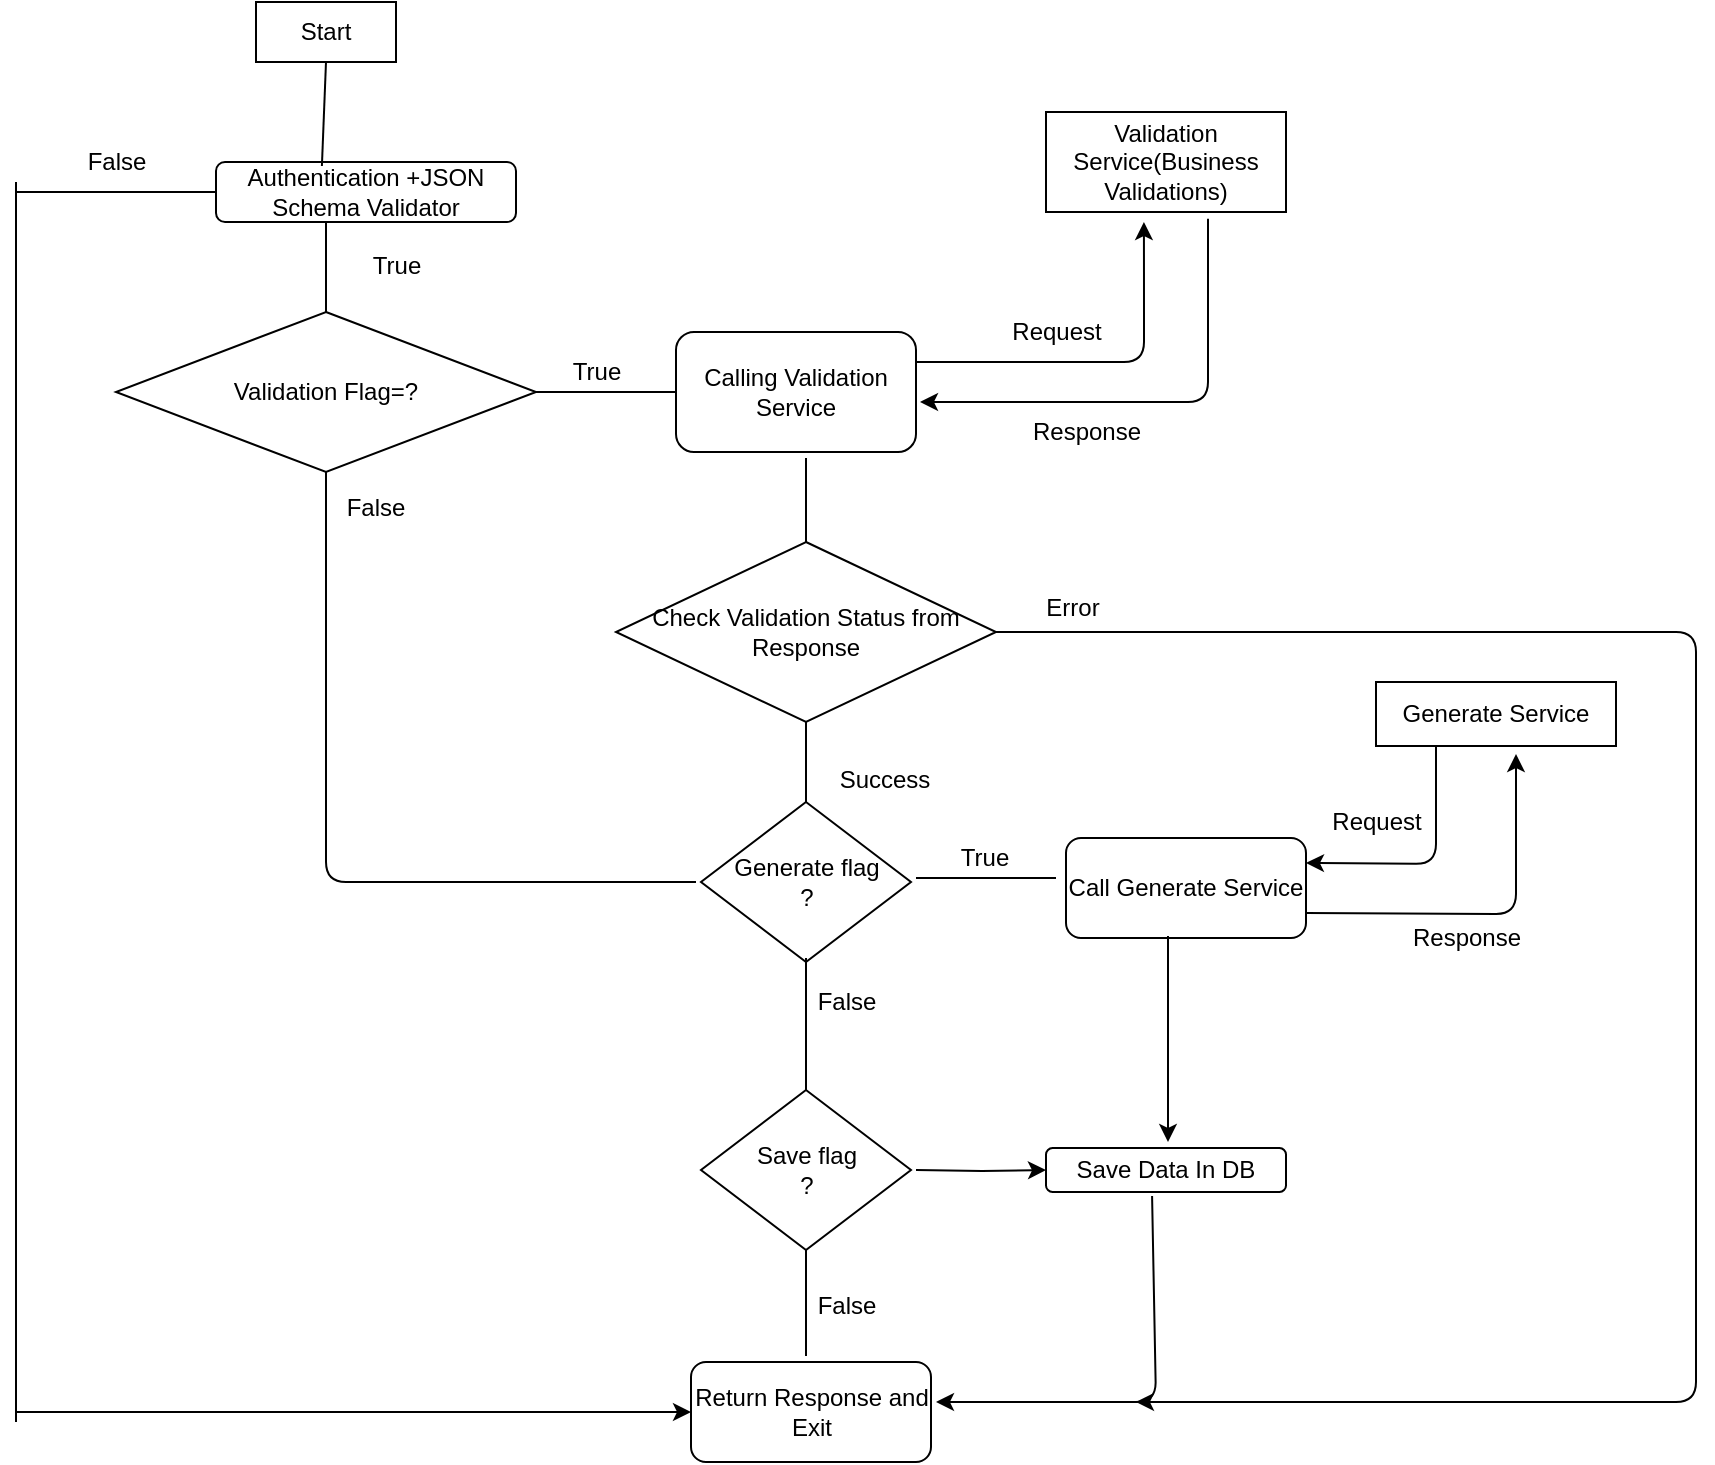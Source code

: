 <mxfile version="12.3.6" type="github" pages="1"><diagram id="xiJk5G61xMUJUDRHYKaw" name="Page-1"><mxGraphModel dx="868" dy="460" grid="1" gridSize="10" guides="1" tooltips="1" connect="1" arrows="1" fold="1" page="1" pageScale="1" pageWidth="827" pageHeight="1169" math="0" shadow="0"><root><mxCell id="0"/><mxCell id="1" parent="0"/><mxCell id="4CjrMrHLkPPKwnNksKbP-1" value="Start" style="rounded=0;whiteSpace=wrap;html=1;" vertex="1" parent="1"><mxGeometry x="320" width="70" height="30" as="geometry"/></mxCell><mxCell id="4CjrMrHLkPPKwnNksKbP-4" value="" style="endArrow=none;html=1;" edge="1" parent="1"><mxGeometry width="50" height="50" relative="1" as="geometry"><mxPoint x="355" y="120" as="sourcePoint"/><mxPoint x="355" y="110" as="targetPoint"/><Array as="points"><mxPoint x="355" y="140"/><mxPoint x="355" y="160"/></Array></mxGeometry></mxCell><mxCell id="4CjrMrHLkPPKwnNksKbP-5" value="Validation Flag=?" style="rhombus;whiteSpace=wrap;html=1;" vertex="1" parent="1"><mxGeometry x="250" y="155" width="210" height="80" as="geometry"/></mxCell><mxCell id="4CjrMrHLkPPKwnNksKbP-6" value="Calling Validation Service" style="rounded=1;whiteSpace=wrap;html=1;" vertex="1" parent="1"><mxGeometry x="530" y="165" width="120" height="60" as="geometry"/></mxCell><mxCell id="4CjrMrHLkPPKwnNksKbP-7" value="" style="endArrow=none;html=1;entryX=0;entryY=0.5;entryDx=0;entryDy=0;exitX=1;exitY=0.5;exitDx=0;exitDy=0;" edge="1" parent="1" source="4CjrMrHLkPPKwnNksKbP-5" target="4CjrMrHLkPPKwnNksKbP-6"><mxGeometry width="50" height="50" relative="1" as="geometry"><mxPoint x="250" y="270" as="sourcePoint"/><mxPoint x="300" y="220" as="targetPoint"/></mxGeometry></mxCell><mxCell id="4CjrMrHLkPPKwnNksKbP-8" value="True" style="text;html=1;align=center;verticalAlign=middle;resizable=0;points=[];;autosize=1;" vertex="1" parent="1"><mxGeometry x="470" y="175" width="40" height="20" as="geometry"/></mxCell><mxCell id="4CjrMrHLkPPKwnNksKbP-9" value="False" style="text;html=1;strokeColor=none;fillColor=none;align=center;verticalAlign=middle;whiteSpace=wrap;rounded=0;" vertex="1" parent="1"><mxGeometry x="360" y="242.5" width="40" height="20" as="geometry"/></mxCell><mxCell id="4CjrMrHLkPPKwnNksKbP-10" value="" style="endArrow=none;html=1;entryX=0.5;entryY=1;entryDx=0;entryDy=0;" edge="1" parent="1" target="4CjrMrHLkPPKwnNksKbP-5"><mxGeometry width="50" height="50" relative="1" as="geometry"><mxPoint x="540" y="440" as="sourcePoint"/><mxPoint x="300" y="250" as="targetPoint"/><Array as="points"><mxPoint x="355" y="440"/></Array></mxGeometry></mxCell><mxCell id="4CjrMrHLkPPKwnNksKbP-88" value="" style="edgeStyle=orthogonalEdgeStyle;rounded=0;orthogonalLoop=1;jettySize=auto;html=1;entryX=0;entryY=0.5;entryDx=0;entryDy=0;" edge="1" parent="1" target="4CjrMrHLkPPKwnNksKbP-11"><mxGeometry relative="1" as="geometry"><mxPoint x="650" y="584" as="sourcePoint"/><mxPoint x="690" y="550" as="targetPoint"/></mxGeometry></mxCell><mxCell id="4CjrMrHLkPPKwnNksKbP-11" value="Save Data In DB" style="rounded=1;whiteSpace=wrap;html=1;" vertex="1" parent="1"><mxGeometry x="715" y="573" width="120" height="22" as="geometry"/></mxCell><mxCell id="4CjrMrHLkPPKwnNksKbP-14" value="Validation Service(Business Validations)" style="rounded=0;whiteSpace=wrap;html=1;" vertex="1" parent="1"><mxGeometry x="715" y="55" width="120" height="50" as="geometry"/></mxCell><mxCell id="4CjrMrHLkPPKwnNksKbP-16" value="Request" style="text;html=1;align=center;verticalAlign=middle;resizable=0;points=[];;autosize=1;" vertex="1" parent="1"><mxGeometry x="690" y="155" width="60" height="20" as="geometry"/></mxCell><mxCell id="4CjrMrHLkPPKwnNksKbP-17" value="" style="endArrow=classic;html=1;exitX=1;exitY=0.25;exitDx=0;exitDy=0;entryX=0.408;entryY=1.1;entryDx=0;entryDy=0;entryPerimeter=0;" edge="1" parent="1" source="4CjrMrHLkPPKwnNksKbP-6" target="4CjrMrHLkPPKwnNksKbP-14"><mxGeometry width="50" height="50" relative="1" as="geometry"><mxPoint x="250" y="400" as="sourcePoint"/><mxPoint x="770" y="110" as="targetPoint"/><Array as="points"><mxPoint x="764" y="180"/><mxPoint x="764" y="145"/></Array></mxGeometry></mxCell><mxCell id="4CjrMrHLkPPKwnNksKbP-18" value="" style="endArrow=classic;html=1;exitX=0.675;exitY=1.067;exitDx=0;exitDy=0;exitPerimeter=0;" edge="1" parent="1" source="4CjrMrHLkPPKwnNksKbP-14"><mxGeometry width="50" height="50" relative="1" as="geometry"><mxPoint x="750" y="150" as="sourcePoint"/><mxPoint x="652" y="200" as="targetPoint"/><Array as="points"><mxPoint x="796" y="160"/><mxPoint x="796" y="200"/></Array></mxGeometry></mxCell><mxCell id="4CjrMrHLkPPKwnNksKbP-21" value="Response" style="text;html=1;align=center;verticalAlign=middle;resizable=0;points=[];;autosize=1;" vertex="1" parent="1"><mxGeometry x="700" y="205" width="70" height="20" as="geometry"/></mxCell><mxCell id="4CjrMrHLkPPKwnNksKbP-24" value="Generate Service" style="rounded=0;whiteSpace=wrap;html=1;" vertex="1" parent="1"><mxGeometry x="880" y="340" width="120" height="32" as="geometry"/></mxCell><mxCell id="4CjrMrHLkPPKwnNksKbP-25" value="Authentication +JSON Schema Validator" style="rounded=1;whiteSpace=wrap;html=1;" vertex="1" parent="1"><mxGeometry x="300" y="80" width="150" height="30" as="geometry"/></mxCell><mxCell id="4CjrMrHLkPPKwnNksKbP-27" value="" style="endArrow=none;html=1;entryX=0.5;entryY=1;entryDx=0;entryDy=0;exitX=0.353;exitY=0.067;exitDx=0;exitDy=0;exitPerimeter=0;" edge="1" parent="1" source="4CjrMrHLkPPKwnNksKbP-25" target="4CjrMrHLkPPKwnNksKbP-1"><mxGeometry width="50" height="50" relative="1" as="geometry"><mxPoint x="335" y="85" as="sourcePoint"/><mxPoint x="385" y="35" as="targetPoint"/></mxGeometry></mxCell><mxCell id="4CjrMrHLkPPKwnNksKbP-30" value="Check Validation Status from Response" style="rhombus;whiteSpace=wrap;html=1;" vertex="1" parent="1"><mxGeometry x="500" y="270" width="190" height="90" as="geometry"/></mxCell><mxCell id="4CjrMrHLkPPKwnNksKbP-31" value="" style="endArrow=none;html=1;exitX=0.5;exitY=0;exitDx=0;exitDy=0;" edge="1" parent="1" source="4CjrMrHLkPPKwnNksKbP-30"><mxGeometry width="50" height="50" relative="1" as="geometry"><mxPoint x="560" y="270" as="sourcePoint"/><mxPoint x="595" y="228" as="targetPoint"/></mxGeometry></mxCell><mxCell id="4CjrMrHLkPPKwnNksKbP-39" value="Error" style="text;html=1;align=center;verticalAlign=middle;resizable=0;points=[];;autosize=1;" vertex="1" parent="1"><mxGeometry x="708" y="293" width="40" height="20" as="geometry"/></mxCell><mxCell id="4CjrMrHLkPPKwnNksKbP-40" value="Call Generate Service" style="rounded=1;whiteSpace=wrap;html=1;" vertex="1" parent="1"><mxGeometry x="725" y="418" width="120" height="50" as="geometry"/></mxCell><mxCell id="4CjrMrHLkPPKwnNksKbP-42" value="" style="endArrow=none;html=1;" edge="1" parent="1"><mxGeometry width="50" height="50" relative="1" as="geometry"><mxPoint x="595" y="410" as="sourcePoint"/><mxPoint x="595" y="360" as="targetPoint"/></mxGeometry></mxCell><mxCell id="4CjrMrHLkPPKwnNksKbP-43" value="Save flag&lt;br&gt;?" style="rhombus;whiteSpace=wrap;html=1;" vertex="1" parent="1"><mxGeometry x="542.5" y="544" width="105" height="80" as="geometry"/></mxCell><mxCell id="4CjrMrHLkPPKwnNksKbP-44" value="Success" style="text;html=1;align=center;verticalAlign=middle;resizable=0;points=[];;autosize=1;" vertex="1" parent="1"><mxGeometry x="604" y="379" width="60" height="20" as="geometry"/></mxCell><mxCell id="4CjrMrHLkPPKwnNksKbP-47" value="True" style="text;html=1;align=center;verticalAlign=middle;resizable=0;points=[];;autosize=1;" vertex="1" parent="1"><mxGeometry x="664" y="418" width="40" height="20" as="geometry"/></mxCell><mxCell id="4CjrMrHLkPPKwnNksKbP-51" value="" style="endArrow=classic;html=1;exitX=1;exitY=0.75;exitDx=0;exitDy=0;" edge="1" parent="1" source="4CjrMrHLkPPKwnNksKbP-40"><mxGeometry width="50" height="50" relative="1" as="geometry"><mxPoint x="786" y="466.5" as="sourcePoint"/><mxPoint x="950" y="376" as="targetPoint"/><Array as="points"><mxPoint x="950" y="456"/></Array></mxGeometry></mxCell><mxCell id="4CjrMrHLkPPKwnNksKbP-52" value="&lt;span style=&quot;color: rgba(0 , 0 , 0 , 0) ; font-family: monospace ; font-size: 0px&quot;&gt;R&lt;/span&gt;" style="text;html=1;align=center;verticalAlign=middle;resizable=0;points=[];;autosize=1;" vertex="1" parent="1"><mxGeometry x="835" y="416" width="20" height="20" as="geometry"/></mxCell><mxCell id="4CjrMrHLkPPKwnNksKbP-54" value="Request" style="text;html=1;align=center;verticalAlign=middle;resizable=0;points=[];;autosize=1;" vertex="1" parent="1"><mxGeometry x="850" y="400" width="60" height="20" as="geometry"/></mxCell><mxCell id="4CjrMrHLkPPKwnNksKbP-55" value="" style="endArrow=classic;html=1;entryX=1;entryY=0.25;entryDx=0;entryDy=0;exitX=0.25;exitY=1;exitDx=0;exitDy=0;" edge="1" parent="1" source="4CjrMrHLkPPKwnNksKbP-24" target="4CjrMrHLkPPKwnNksKbP-40"><mxGeometry width="50" height="50" relative="1" as="geometry"><mxPoint x="910" y="380" as="sourcePoint"/><mxPoint x="820" y="458" as="targetPoint"/><Array as="points"><mxPoint x="910" y="431"/></Array></mxGeometry></mxCell><mxCell id="4CjrMrHLkPPKwnNksKbP-56" value="Response" style="text;html=1;align=center;verticalAlign=middle;resizable=0;points=[];;autosize=1;" vertex="1" parent="1"><mxGeometry x="890" y="458" width="70" height="20" as="geometry"/></mxCell><mxCell id="4CjrMrHLkPPKwnNksKbP-57" value="True" style="text;html=1;align=center;verticalAlign=middle;resizable=0;points=[];;autosize=1;" vertex="1" parent="1"><mxGeometry x="370" y="122" width="40" height="20" as="geometry"/></mxCell><mxCell id="4CjrMrHLkPPKwnNksKbP-58" value="False" style="text;html=1;align=center;verticalAlign=middle;resizable=0;points=[];;autosize=1;" vertex="1" parent="1"><mxGeometry x="230" y="70" width="40" height="20" as="geometry"/></mxCell><mxCell id="4CjrMrHLkPPKwnNksKbP-60" value="Generate flag&lt;br&gt;?" style="rhombus;whiteSpace=wrap;html=1;" vertex="1" parent="1"><mxGeometry x="542.5" y="400" width="105" height="80" as="geometry"/></mxCell><mxCell id="4CjrMrHLkPPKwnNksKbP-67" value="" style="endArrow=none;html=1;" edge="1" parent="1"><mxGeometry width="50" height="50" relative="1" as="geometry"><mxPoint x="650" y="438" as="sourcePoint"/><mxPoint x="720" y="438" as="targetPoint"/></mxGeometry></mxCell><mxCell id="4CjrMrHLkPPKwnNksKbP-68" value="False" style="text;html=1;align=center;verticalAlign=middle;resizable=0;points=[];;autosize=1;" vertex="1" parent="1"><mxGeometry x="595" y="490" width="40" height="20" as="geometry"/></mxCell><mxCell id="4CjrMrHLkPPKwnNksKbP-70" value="" style="endArrow=none;html=1;exitX=0.5;exitY=0;exitDx=0;exitDy=0;" edge="1" parent="1" source="4CjrMrHLkPPKwnNksKbP-43"><mxGeometry width="50" height="50" relative="1" as="geometry"><mxPoint x="590" y="540" as="sourcePoint"/><mxPoint x="595" y="478" as="targetPoint"/><Array as="points"/></mxGeometry></mxCell><mxCell id="4CjrMrHLkPPKwnNksKbP-76" value="" style="endArrow=none;html=1;entryX=0.5;entryY=1;entryDx=0;entryDy=0;" edge="1" parent="1" target="4CjrMrHLkPPKwnNksKbP-43"><mxGeometry width="50" height="50" relative="1" as="geometry"><mxPoint x="595" y="677" as="sourcePoint"/><mxPoint x="590" y="624" as="targetPoint"/></mxGeometry></mxCell><mxCell id="4CjrMrHLkPPKwnNksKbP-77" value="Return Response and Exit" style="rounded=1;whiteSpace=wrap;html=1;" vertex="1" parent="1"><mxGeometry x="537.5" y="680" width="120" height="50" as="geometry"/></mxCell><mxCell id="4CjrMrHLkPPKwnNksKbP-78" value="False" style="text;html=1;align=center;verticalAlign=middle;resizable=0;points=[];;autosize=1;" vertex="1" parent="1"><mxGeometry x="595" y="642" width="40" height="20" as="geometry"/></mxCell><mxCell id="4CjrMrHLkPPKwnNksKbP-79" value="" style="endArrow=none;html=1;" edge="1" parent="1"><mxGeometry width="50" height="50" relative="1" as="geometry"><mxPoint x="200" y="710" as="sourcePoint"/><mxPoint x="200" y="90" as="targetPoint"/><Array as="points"/></mxGeometry></mxCell><mxCell id="4CjrMrHLkPPKwnNksKbP-81" value="" style="endArrow=none;html=1;" edge="1" parent="1"><mxGeometry width="50" height="50" relative="1" as="geometry"><mxPoint x="200" y="95" as="sourcePoint"/><mxPoint x="300" y="95" as="targetPoint"/></mxGeometry></mxCell><mxCell id="4CjrMrHLkPPKwnNksKbP-83" value="" style="endArrow=classic;html=1;exitX=0.442;exitY=1.091;exitDx=0;exitDy=0;exitPerimeter=0;" edge="1" parent="1" source="4CjrMrHLkPPKwnNksKbP-11"><mxGeometry width="50" height="50" relative="1" as="geometry"><mxPoint x="770" y="610" as="sourcePoint"/><mxPoint x="660" y="700" as="targetPoint"/><Array as="points"><mxPoint x="770" y="700"/></Array></mxGeometry></mxCell><mxCell id="4CjrMrHLkPPKwnNksKbP-84" value="" style="endArrow=classic;html=1;entryX=0;entryY=0.5;entryDx=0;entryDy=0;" edge="1" parent="1" target="4CjrMrHLkPPKwnNksKbP-77"><mxGeometry width="50" height="50" relative="1" as="geometry"><mxPoint x="200" y="705" as="sourcePoint"/><mxPoint x="530" y="710" as="targetPoint"/></mxGeometry></mxCell><mxCell id="4CjrMrHLkPPKwnNksKbP-85" value="" style="endArrow=classic;html=1;exitX=1;exitY=0.5;exitDx=0;exitDy=0;" edge="1" parent="1" source="4CjrMrHLkPPKwnNksKbP-30"><mxGeometry width="50" height="50" relative="1" as="geometry"><mxPoint x="1000" y="540" as="sourcePoint"/><mxPoint x="760" y="700" as="targetPoint"/><Array as="points"><mxPoint x="1040" y="315"/><mxPoint x="1040" y="700"/></Array></mxGeometry></mxCell><mxCell id="4CjrMrHLkPPKwnNksKbP-89" value="" style="edgeStyle=orthogonalEdgeStyle;rounded=0;orthogonalLoop=1;jettySize=auto;html=1;exitX=0.425;exitY=0.98;exitDx=0;exitDy=0;exitPerimeter=0;" edge="1" parent="1" source="4CjrMrHLkPPKwnNksKbP-40"><mxGeometry relative="1" as="geometry"><mxPoint x="660" y="594" as="sourcePoint"/><mxPoint x="776" y="570" as="targetPoint"/><Array as="points"><mxPoint x="776" y="510"/><mxPoint x="776" y="510"/></Array></mxGeometry></mxCell></root></mxGraphModel></diagram></mxfile>